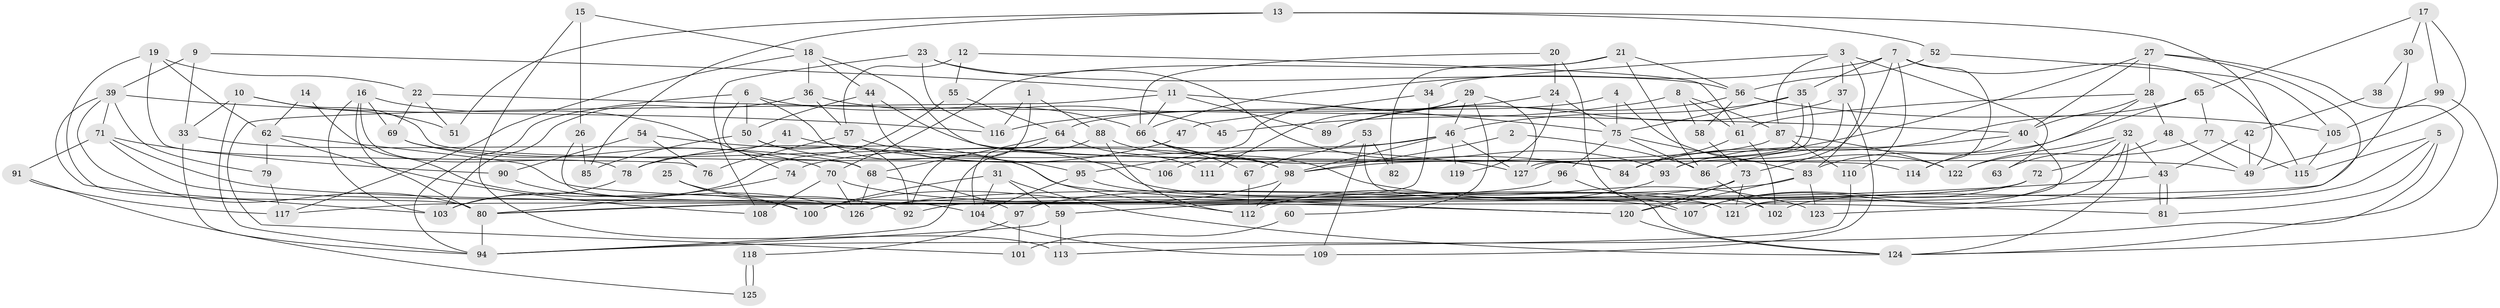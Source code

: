// Generated by graph-tools (version 1.1) at 2025/15/03/09/25 04:15:11]
// undirected, 127 vertices, 254 edges
graph export_dot {
graph [start="1"]
  node [color=gray90,style=filled];
  1;
  2;
  3;
  4;
  5;
  6;
  7;
  8;
  9;
  10;
  11;
  12;
  13;
  14;
  15;
  16;
  17;
  18;
  19;
  20;
  21;
  22;
  23;
  24;
  25;
  26;
  27;
  28;
  29;
  30;
  31;
  32;
  33;
  34;
  35;
  36;
  37;
  38;
  39;
  40;
  41;
  42;
  43;
  44;
  45;
  46;
  47;
  48;
  49;
  50;
  51;
  52;
  53;
  54;
  55;
  56;
  57;
  58;
  59;
  60;
  61;
  62;
  63;
  64;
  65;
  66;
  67;
  68;
  69;
  70;
  71;
  72;
  73;
  74;
  75;
  76;
  77;
  78;
  79;
  80;
  81;
  82;
  83;
  84;
  85;
  86;
  87;
  88;
  89;
  90;
  91;
  92;
  93;
  94;
  95;
  96;
  97;
  98;
  99;
  100;
  101;
  102;
  103;
  104;
  105;
  106;
  107;
  108;
  109;
  110;
  111;
  112;
  113;
  114;
  115;
  116;
  117;
  118;
  119;
  120;
  121;
  122;
  123;
  124;
  125;
  126;
  127;
  1 -- 116;
  1 -- 88;
  1 -- 92;
  2 -- 98;
  2 -- 86;
  3 -- 83;
  3 -- 87;
  3 -- 34;
  3 -- 37;
  3 -- 63;
  4 -- 122;
  4 -- 64;
  4 -- 75;
  5 -- 102;
  5 -- 94;
  5 -- 81;
  5 -- 115;
  6 -- 66;
  6 -- 94;
  6 -- 50;
  6 -- 68;
  6 -- 112;
  7 -- 35;
  7 -- 114;
  7 -- 66;
  7 -- 73;
  7 -- 110;
  7 -- 115;
  8 -- 61;
  8 -- 58;
  8 -- 45;
  8 -- 87;
  9 -- 33;
  9 -- 11;
  9 -- 39;
  10 -- 33;
  10 -- 94;
  10 -- 51;
  10 -- 114;
  11 -- 66;
  11 -- 75;
  11 -- 89;
  11 -- 101;
  12 -- 55;
  12 -- 57;
  12 -- 61;
  13 -- 49;
  13 -- 51;
  13 -- 52;
  13 -- 85;
  14 -- 62;
  14 -- 100;
  15 -- 18;
  15 -- 26;
  15 -- 113;
  16 -- 103;
  16 -- 80;
  16 -- 69;
  16 -- 74;
  16 -- 78;
  17 -- 65;
  17 -- 99;
  17 -- 30;
  17 -- 49;
  18 -- 84;
  18 -- 117;
  18 -- 36;
  18 -- 44;
  19 -- 80;
  19 -- 22;
  19 -- 62;
  19 -- 76;
  20 -- 107;
  20 -- 66;
  20 -- 24;
  21 -- 70;
  21 -- 56;
  21 -- 82;
  21 -- 86;
  22 -- 40;
  22 -- 69;
  22 -- 51;
  23 -- 93;
  23 -- 56;
  23 -- 108;
  23 -- 116;
  24 -- 116;
  24 -- 75;
  24 -- 119;
  25 -- 100;
  25 -- 92;
  26 -- 126;
  26 -- 85;
  27 -- 40;
  27 -- 28;
  27 -- 84;
  27 -- 123;
  27 -- 124;
  28 -- 83;
  28 -- 61;
  28 -- 40;
  28 -- 48;
  29 -- 46;
  29 -- 127;
  29 -- 60;
  29 -- 95;
  29 -- 111;
  30 -- 80;
  30 -- 38;
  31 -- 124;
  31 -- 104;
  31 -- 59;
  31 -- 100;
  32 -- 121;
  32 -- 43;
  32 -- 63;
  32 -- 107;
  32 -- 122;
  32 -- 124;
  33 -- 94;
  33 -- 68;
  34 -- 80;
  34 -- 47;
  35 -- 75;
  35 -- 127;
  35 -- 127;
  35 -- 46;
  36 -- 57;
  36 -- 45;
  36 -- 103;
  37 -- 93;
  37 -- 89;
  37 -- 109;
  38 -- 42;
  39 -- 71;
  39 -- 79;
  39 -- 80;
  39 -- 103;
  39 -- 116;
  40 -- 121;
  40 -- 93;
  40 -- 114;
  41 -- 127;
  41 -- 78;
  42 -- 49;
  42 -- 43;
  43 -- 81;
  43 -- 81;
  43 -- 59;
  44 -- 49;
  44 -- 50;
  44 -- 106;
  46 -- 98;
  46 -- 74;
  46 -- 106;
  46 -- 119;
  46 -- 127;
  47 -- 78;
  48 -- 72;
  48 -- 49;
  50 -- 85;
  50 -- 92;
  50 -- 95;
  52 -- 105;
  52 -- 56;
  53 -- 67;
  53 -- 121;
  53 -- 82;
  53 -- 109;
  54 -- 90;
  54 -- 120;
  54 -- 76;
  55 -- 64;
  55 -- 103;
  56 -- 89;
  56 -- 58;
  56 -- 105;
  57 -- 76;
  57 -- 102;
  58 -- 73;
  59 -- 113;
  59 -- 94;
  60 -- 101;
  61 -- 84;
  61 -- 102;
  62 -- 120;
  62 -- 79;
  62 -- 108;
  64 -- 68;
  64 -- 104;
  64 -- 111;
  65 -- 86;
  65 -- 84;
  65 -- 77;
  66 -- 123;
  66 -- 67;
  66 -- 84;
  67 -- 112;
  68 -- 126;
  68 -- 97;
  69 -- 98;
  69 -- 70;
  70 -- 108;
  70 -- 107;
  70 -- 126;
  71 -- 81;
  71 -- 104;
  71 -- 90;
  71 -- 91;
  72 -- 92;
  72 -- 107;
  72 -- 126;
  73 -- 120;
  73 -- 97;
  73 -- 121;
  74 -- 80;
  75 -- 83;
  75 -- 86;
  75 -- 96;
  77 -- 115;
  77 -- 122;
  78 -- 103;
  79 -- 117;
  80 -- 94;
  83 -- 126;
  83 -- 120;
  83 -- 123;
  86 -- 102;
  87 -- 122;
  87 -- 98;
  87 -- 110;
  88 -- 94;
  88 -- 112;
  88 -- 98;
  90 -- 126;
  91 -- 117;
  91 -- 125;
  93 -- 112;
  95 -- 104;
  95 -- 121;
  96 -- 124;
  96 -- 117;
  97 -- 101;
  97 -- 118;
  98 -- 100;
  98 -- 112;
  99 -- 105;
  99 -- 124;
  104 -- 109;
  105 -- 115;
  110 -- 113;
  118 -- 125;
  118 -- 125;
  120 -- 124;
}
